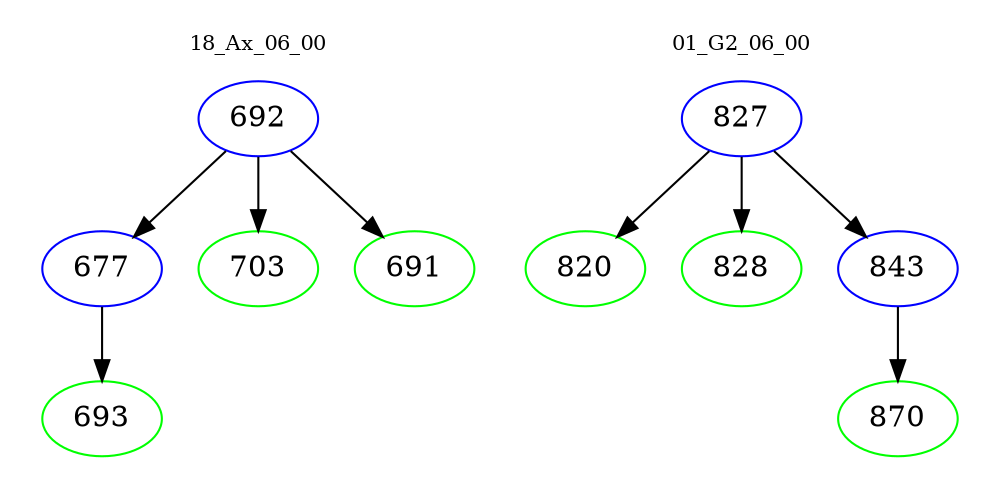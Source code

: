 digraph{
subgraph cluster_0 {
color = white
label = "18_Ax_06_00";
fontsize=10;
T0_692 [label="692", color="blue"]
T0_692 -> T0_677 [color="black"]
T0_677 [label="677", color="blue"]
T0_677 -> T0_693 [color="black"]
T0_693 [label="693", color="green"]
T0_692 -> T0_703 [color="black"]
T0_703 [label="703", color="green"]
T0_692 -> T0_691 [color="black"]
T0_691 [label="691", color="green"]
}
subgraph cluster_1 {
color = white
label = "01_G2_06_00";
fontsize=10;
T1_827 [label="827", color="blue"]
T1_827 -> T1_820 [color="black"]
T1_820 [label="820", color="green"]
T1_827 -> T1_828 [color="black"]
T1_828 [label="828", color="green"]
T1_827 -> T1_843 [color="black"]
T1_843 [label="843", color="blue"]
T1_843 -> T1_870 [color="black"]
T1_870 [label="870", color="green"]
}
}

